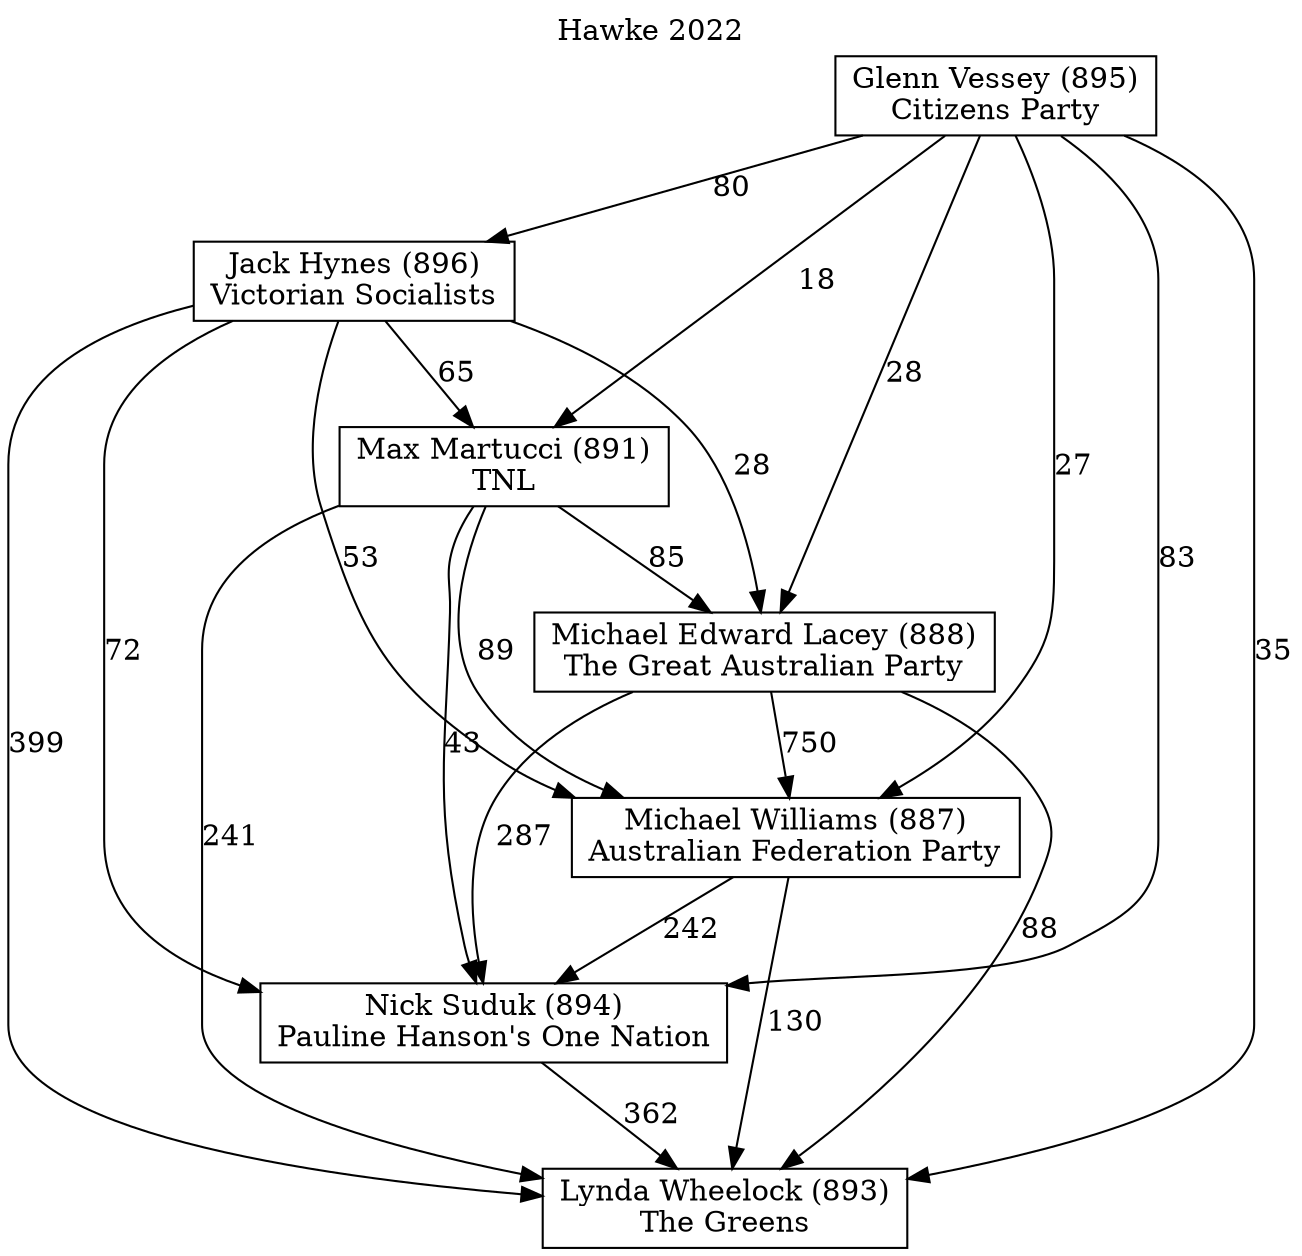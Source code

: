// House preference flow
digraph "Lynda Wheelock (893)_Hawke_2022" {
	graph [label="Hawke 2022" labelloc=t mclimit=10]
	node [shape=box]
	"Michael Williams (887)" [label="Michael Williams (887)
Australian Federation Party"]
	"Max Martucci (891)" [label="Max Martucci (891)
TNL"]
	"Glenn Vessey (895)" [label="Glenn Vessey (895)
Citizens Party"]
	"Michael Edward Lacey (888)" [label="Michael Edward Lacey (888)
The Great Australian Party"]
	"Jack Hynes (896)" [label="Jack Hynes (896)
Victorian Socialists"]
	"Nick Suduk (894)" [label="Nick Suduk (894)
Pauline Hanson's One Nation"]
	"Lynda Wheelock (893)" [label="Lynda Wheelock (893)
The Greens"]
	"Max Martucci (891)" -> "Lynda Wheelock (893)" [label=241]
	"Glenn Vessey (895)" -> "Michael Williams (887)" [label=27]
	"Glenn Vessey (895)" -> "Nick Suduk (894)" [label=83]
	"Max Martucci (891)" -> "Michael Edward Lacey (888)" [label=85]
	"Jack Hynes (896)" -> "Nick Suduk (894)" [label=72]
	"Max Martucci (891)" -> "Nick Suduk (894)" [label=43]
	"Michael Williams (887)" -> "Nick Suduk (894)" [label=242]
	"Glenn Vessey (895)" -> "Michael Edward Lacey (888)" [label=28]
	"Glenn Vessey (895)" -> "Jack Hynes (896)" [label=80]
	"Glenn Vessey (895)" -> "Lynda Wheelock (893)" [label=35]
	"Jack Hynes (896)" -> "Lynda Wheelock (893)" [label=399]
	"Michael Edward Lacey (888)" -> "Lynda Wheelock (893)" [label=88]
	"Jack Hynes (896)" -> "Max Martucci (891)" [label=65]
	"Nick Suduk (894)" -> "Lynda Wheelock (893)" [label=362]
	"Max Martucci (891)" -> "Michael Williams (887)" [label=89]
	"Glenn Vessey (895)" -> "Max Martucci (891)" [label=18]
	"Michael Edward Lacey (888)" -> "Nick Suduk (894)" [label=287]
	"Michael Edward Lacey (888)" -> "Michael Williams (887)" [label=750]
	"Jack Hynes (896)" -> "Michael Edward Lacey (888)" [label=28]
	"Michael Williams (887)" -> "Lynda Wheelock (893)" [label=130]
	"Jack Hynes (896)" -> "Michael Williams (887)" [label=53]
}
